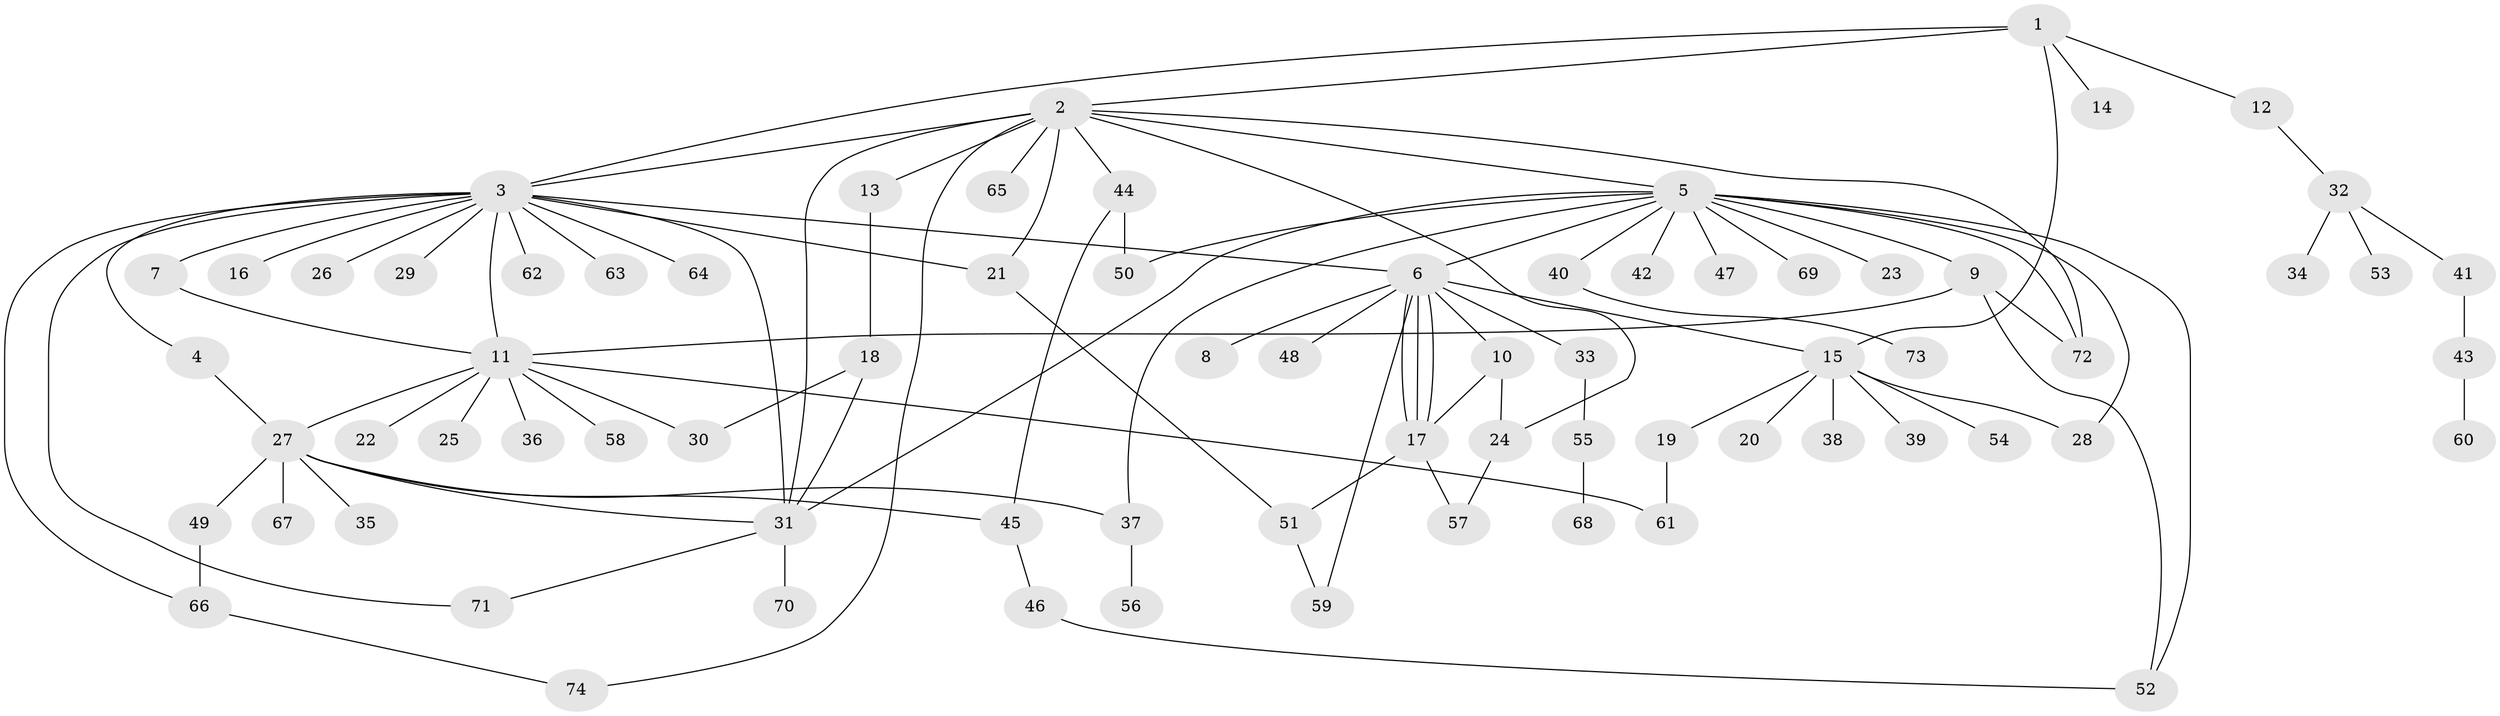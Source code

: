 // coarse degree distribution, {11: 0.06896551724137931, 7: 0.034482758620689655, 2: 0.13793103448275862, 8: 0.06896551724137931, 3: 0.1724137931034483, 6: 0.06896551724137931, 1: 0.41379310344827586, 4: 0.034482758620689655}
// Generated by graph-tools (version 1.1) at 2025/18/03/04/25 18:18:04]
// undirected, 74 vertices, 104 edges
graph export_dot {
graph [start="1"]
  node [color=gray90,style=filled];
  1;
  2;
  3;
  4;
  5;
  6;
  7;
  8;
  9;
  10;
  11;
  12;
  13;
  14;
  15;
  16;
  17;
  18;
  19;
  20;
  21;
  22;
  23;
  24;
  25;
  26;
  27;
  28;
  29;
  30;
  31;
  32;
  33;
  34;
  35;
  36;
  37;
  38;
  39;
  40;
  41;
  42;
  43;
  44;
  45;
  46;
  47;
  48;
  49;
  50;
  51;
  52;
  53;
  54;
  55;
  56;
  57;
  58;
  59;
  60;
  61;
  62;
  63;
  64;
  65;
  66;
  67;
  68;
  69;
  70;
  71;
  72;
  73;
  74;
  1 -- 2;
  1 -- 3;
  1 -- 12;
  1 -- 14;
  1 -- 15;
  2 -- 3;
  2 -- 5;
  2 -- 13;
  2 -- 21;
  2 -- 24;
  2 -- 31;
  2 -- 44;
  2 -- 65;
  2 -- 72;
  2 -- 74;
  3 -- 4;
  3 -- 6;
  3 -- 7;
  3 -- 11;
  3 -- 16;
  3 -- 21;
  3 -- 26;
  3 -- 29;
  3 -- 31;
  3 -- 62;
  3 -- 63;
  3 -- 64;
  3 -- 66;
  3 -- 71;
  4 -- 27;
  5 -- 6;
  5 -- 9;
  5 -- 23;
  5 -- 28;
  5 -- 31;
  5 -- 37;
  5 -- 40;
  5 -- 42;
  5 -- 47;
  5 -- 50;
  5 -- 52;
  5 -- 69;
  5 -- 72;
  6 -- 8;
  6 -- 10;
  6 -- 15;
  6 -- 17;
  6 -- 17;
  6 -- 17;
  6 -- 33;
  6 -- 48;
  6 -- 59;
  7 -- 11;
  9 -- 11;
  9 -- 52;
  9 -- 72;
  10 -- 17;
  10 -- 24;
  11 -- 22;
  11 -- 25;
  11 -- 27;
  11 -- 30;
  11 -- 36;
  11 -- 58;
  11 -- 61;
  12 -- 32;
  13 -- 18;
  15 -- 19;
  15 -- 20;
  15 -- 28;
  15 -- 38;
  15 -- 39;
  15 -- 54;
  17 -- 51;
  17 -- 57;
  18 -- 30;
  18 -- 31;
  19 -- 61;
  21 -- 51;
  24 -- 57;
  27 -- 31;
  27 -- 35;
  27 -- 37;
  27 -- 45;
  27 -- 49;
  27 -- 67;
  31 -- 70;
  31 -- 71;
  32 -- 34;
  32 -- 41;
  32 -- 53;
  33 -- 55;
  37 -- 56;
  40 -- 73;
  41 -- 43;
  43 -- 60;
  44 -- 45;
  44 -- 50;
  45 -- 46;
  46 -- 52;
  49 -- 66;
  51 -- 59;
  55 -- 68;
  66 -- 74;
}

